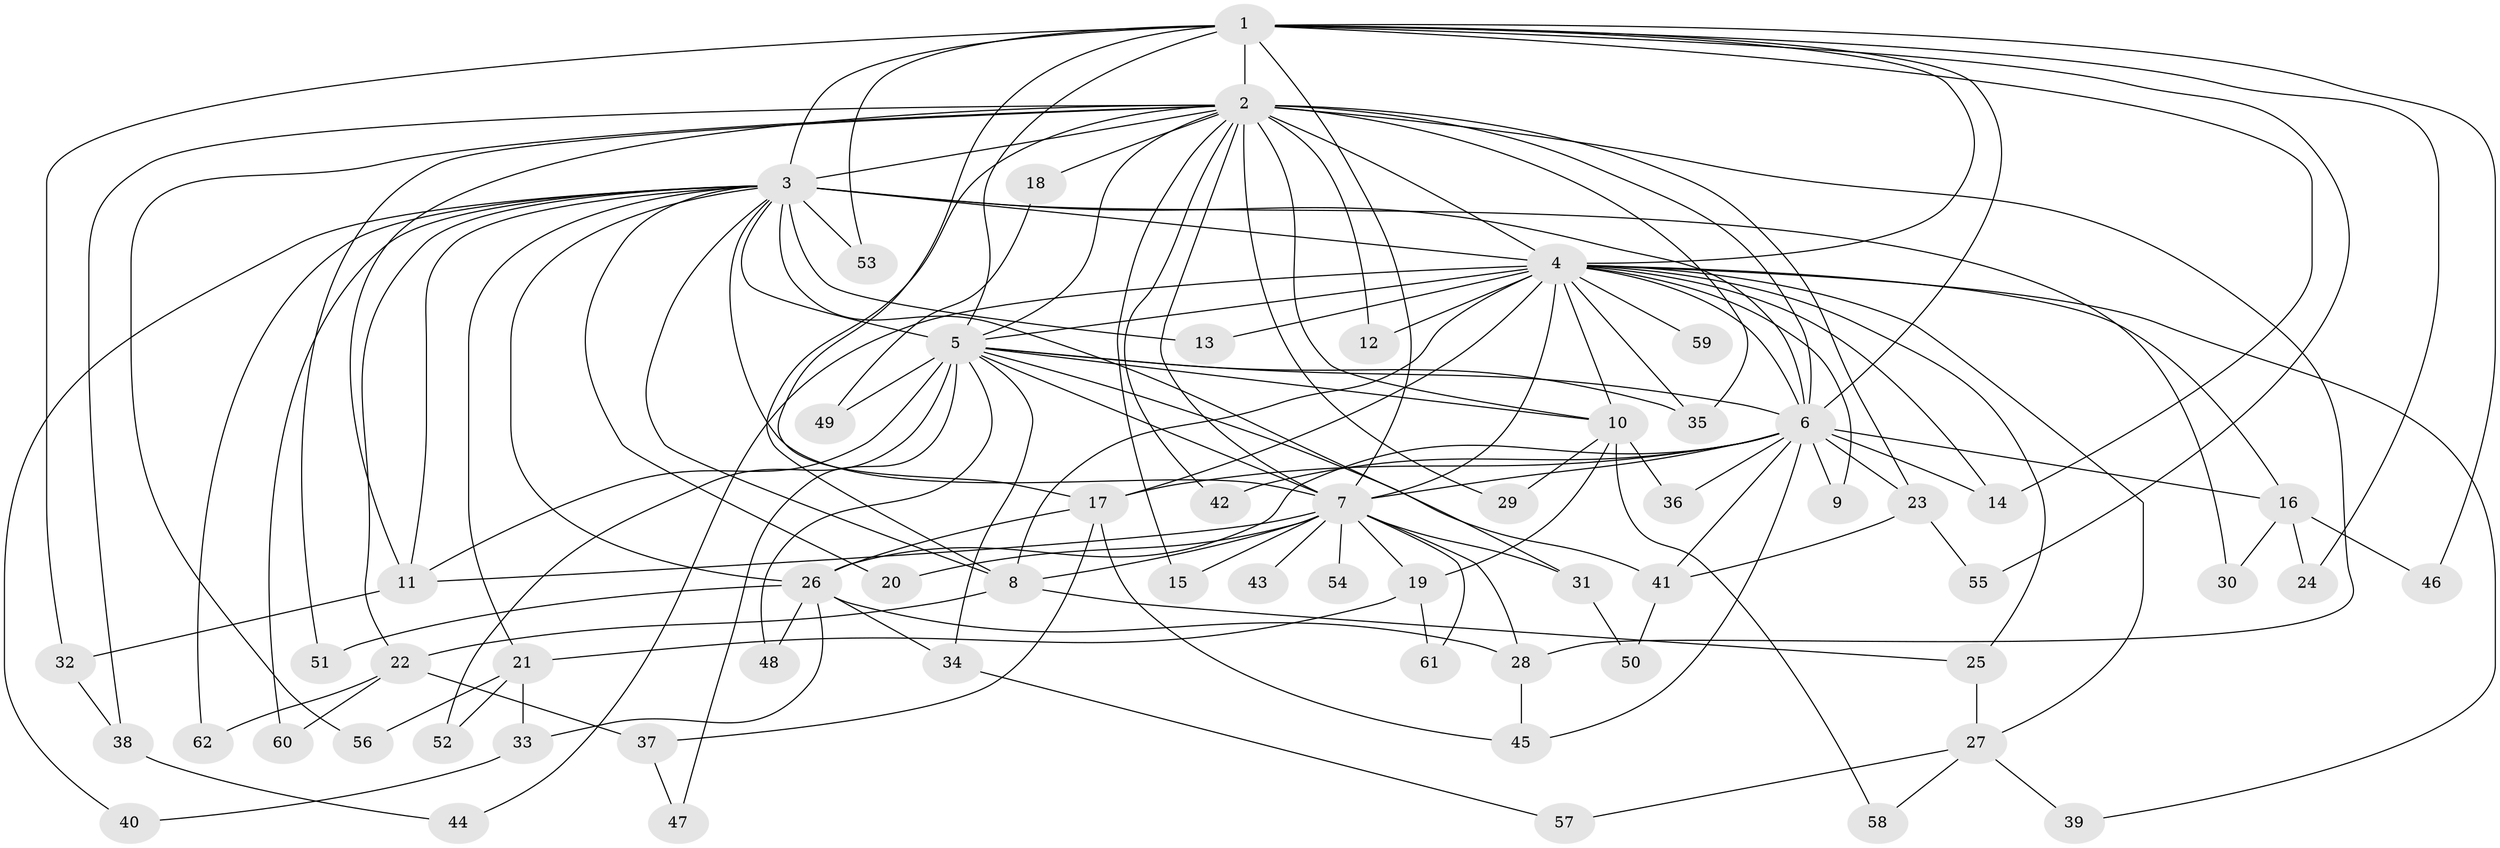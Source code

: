 // original degree distribution, {17: 0.022988505747126436, 25: 0.011494252873563218, 12: 0.011494252873563218, 21: 0.022988505747126436, 20: 0.022988505747126436, 13: 0.011494252873563218, 22: 0.011494252873563218, 5: 0.05747126436781609, 2: 0.5402298850574713, 7: 0.011494252873563218, 4: 0.06896551724137931, 3: 0.1839080459770115, 6: 0.022988505747126436}
// Generated by graph-tools (version 1.1) at 2025/49/03/04/25 22:49:58]
// undirected, 62 vertices, 139 edges
graph export_dot {
  node [color=gray90,style=filled];
  1;
  2;
  3;
  4;
  5;
  6;
  7;
  8;
  9;
  10;
  11;
  12;
  13;
  14;
  15;
  16;
  17;
  18;
  19;
  20;
  21;
  22;
  23;
  24;
  25;
  26;
  27;
  28;
  29;
  30;
  31;
  32;
  33;
  34;
  35;
  36;
  37;
  38;
  39;
  40;
  41;
  42;
  43;
  44;
  45;
  46;
  47;
  48;
  49;
  50;
  51;
  52;
  53;
  54;
  55;
  56;
  57;
  58;
  59;
  60;
  61;
  62;
  1 -- 2 [weight=3.0];
  1 -- 3 [weight=2.0];
  1 -- 4 [weight=2.0];
  1 -- 5 [weight=1.0];
  1 -- 6 [weight=1.0];
  1 -- 7 [weight=1.0];
  1 -- 14 [weight=1.0];
  1 -- 17 [weight=1.0];
  1 -- 24 [weight=1.0];
  1 -- 32 [weight=1.0];
  1 -- 46 [weight=1.0];
  1 -- 53 [weight=1.0];
  1 -- 55 [weight=1.0];
  2 -- 3 [weight=4.0];
  2 -- 4 [weight=4.0];
  2 -- 5 [weight=2.0];
  2 -- 6 [weight=3.0];
  2 -- 7 [weight=2.0];
  2 -- 8 [weight=1.0];
  2 -- 10 [weight=2.0];
  2 -- 11 [weight=1.0];
  2 -- 12 [weight=1.0];
  2 -- 15 [weight=1.0];
  2 -- 18 [weight=1.0];
  2 -- 23 [weight=1.0];
  2 -- 28 [weight=1.0];
  2 -- 29 [weight=1.0];
  2 -- 35 [weight=1.0];
  2 -- 38 [weight=1.0];
  2 -- 42 [weight=1.0];
  2 -- 51 [weight=1.0];
  2 -- 56 [weight=1.0];
  3 -- 4 [weight=4.0];
  3 -- 5 [weight=2.0];
  3 -- 6 [weight=2.0];
  3 -- 7 [weight=2.0];
  3 -- 8 [weight=1.0];
  3 -- 11 [weight=1.0];
  3 -- 13 [weight=1.0];
  3 -- 20 [weight=1.0];
  3 -- 21 [weight=1.0];
  3 -- 22 [weight=1.0];
  3 -- 26 [weight=1.0];
  3 -- 30 [weight=1.0];
  3 -- 31 [weight=1.0];
  3 -- 40 [weight=1.0];
  3 -- 53 [weight=1.0];
  3 -- 60 [weight=1.0];
  3 -- 62 [weight=1.0];
  4 -- 5 [weight=3.0];
  4 -- 6 [weight=2.0];
  4 -- 7 [weight=3.0];
  4 -- 8 [weight=1.0];
  4 -- 9 [weight=1.0];
  4 -- 10 [weight=1.0];
  4 -- 12 [weight=1.0];
  4 -- 13 [weight=1.0];
  4 -- 14 [weight=1.0];
  4 -- 16 [weight=1.0];
  4 -- 17 [weight=1.0];
  4 -- 25 [weight=1.0];
  4 -- 27 [weight=1.0];
  4 -- 35 [weight=1.0];
  4 -- 39 [weight=1.0];
  4 -- 44 [weight=1.0];
  4 -- 59 [weight=2.0];
  5 -- 6 [weight=1.0];
  5 -- 7 [weight=1.0];
  5 -- 10 [weight=1.0];
  5 -- 11 [weight=1.0];
  5 -- 34 [weight=1.0];
  5 -- 35 [weight=1.0];
  5 -- 41 [weight=2.0];
  5 -- 47 [weight=1.0];
  5 -- 48 [weight=1.0];
  5 -- 49 [weight=1.0];
  5 -- 52 [weight=1.0];
  6 -- 7 [weight=1.0];
  6 -- 9 [weight=1.0];
  6 -- 14 [weight=1.0];
  6 -- 16 [weight=1.0];
  6 -- 17 [weight=2.0];
  6 -- 23 [weight=1.0];
  6 -- 26 [weight=1.0];
  6 -- 36 [weight=1.0];
  6 -- 41 [weight=1.0];
  6 -- 42 [weight=1.0];
  6 -- 45 [weight=1.0];
  7 -- 8 [weight=1.0];
  7 -- 11 [weight=1.0];
  7 -- 15 [weight=1.0];
  7 -- 19 [weight=1.0];
  7 -- 20 [weight=1.0];
  7 -- 28 [weight=1.0];
  7 -- 31 [weight=1.0];
  7 -- 43 [weight=1.0];
  7 -- 54 [weight=1.0];
  7 -- 61 [weight=1.0];
  8 -- 22 [weight=1.0];
  8 -- 25 [weight=1.0];
  10 -- 19 [weight=1.0];
  10 -- 29 [weight=1.0];
  10 -- 36 [weight=1.0];
  10 -- 58 [weight=1.0];
  11 -- 32 [weight=1.0];
  16 -- 24 [weight=1.0];
  16 -- 30 [weight=1.0];
  16 -- 46 [weight=1.0];
  17 -- 26 [weight=1.0];
  17 -- 37 [weight=1.0];
  17 -- 45 [weight=1.0];
  18 -- 49 [weight=1.0];
  19 -- 21 [weight=1.0];
  19 -- 61 [weight=1.0];
  21 -- 33 [weight=1.0];
  21 -- 52 [weight=1.0];
  21 -- 56 [weight=1.0];
  22 -- 37 [weight=1.0];
  22 -- 60 [weight=1.0];
  22 -- 62 [weight=1.0];
  23 -- 41 [weight=1.0];
  23 -- 55 [weight=1.0];
  25 -- 27 [weight=1.0];
  26 -- 28 [weight=1.0];
  26 -- 33 [weight=1.0];
  26 -- 34 [weight=1.0];
  26 -- 48 [weight=1.0];
  26 -- 51 [weight=1.0];
  27 -- 39 [weight=1.0];
  27 -- 57 [weight=1.0];
  27 -- 58 [weight=1.0];
  28 -- 45 [weight=1.0];
  31 -- 50 [weight=1.0];
  32 -- 38 [weight=1.0];
  33 -- 40 [weight=1.0];
  34 -- 57 [weight=1.0];
  37 -- 47 [weight=1.0];
  38 -- 44 [weight=1.0];
  41 -- 50 [weight=1.0];
}
